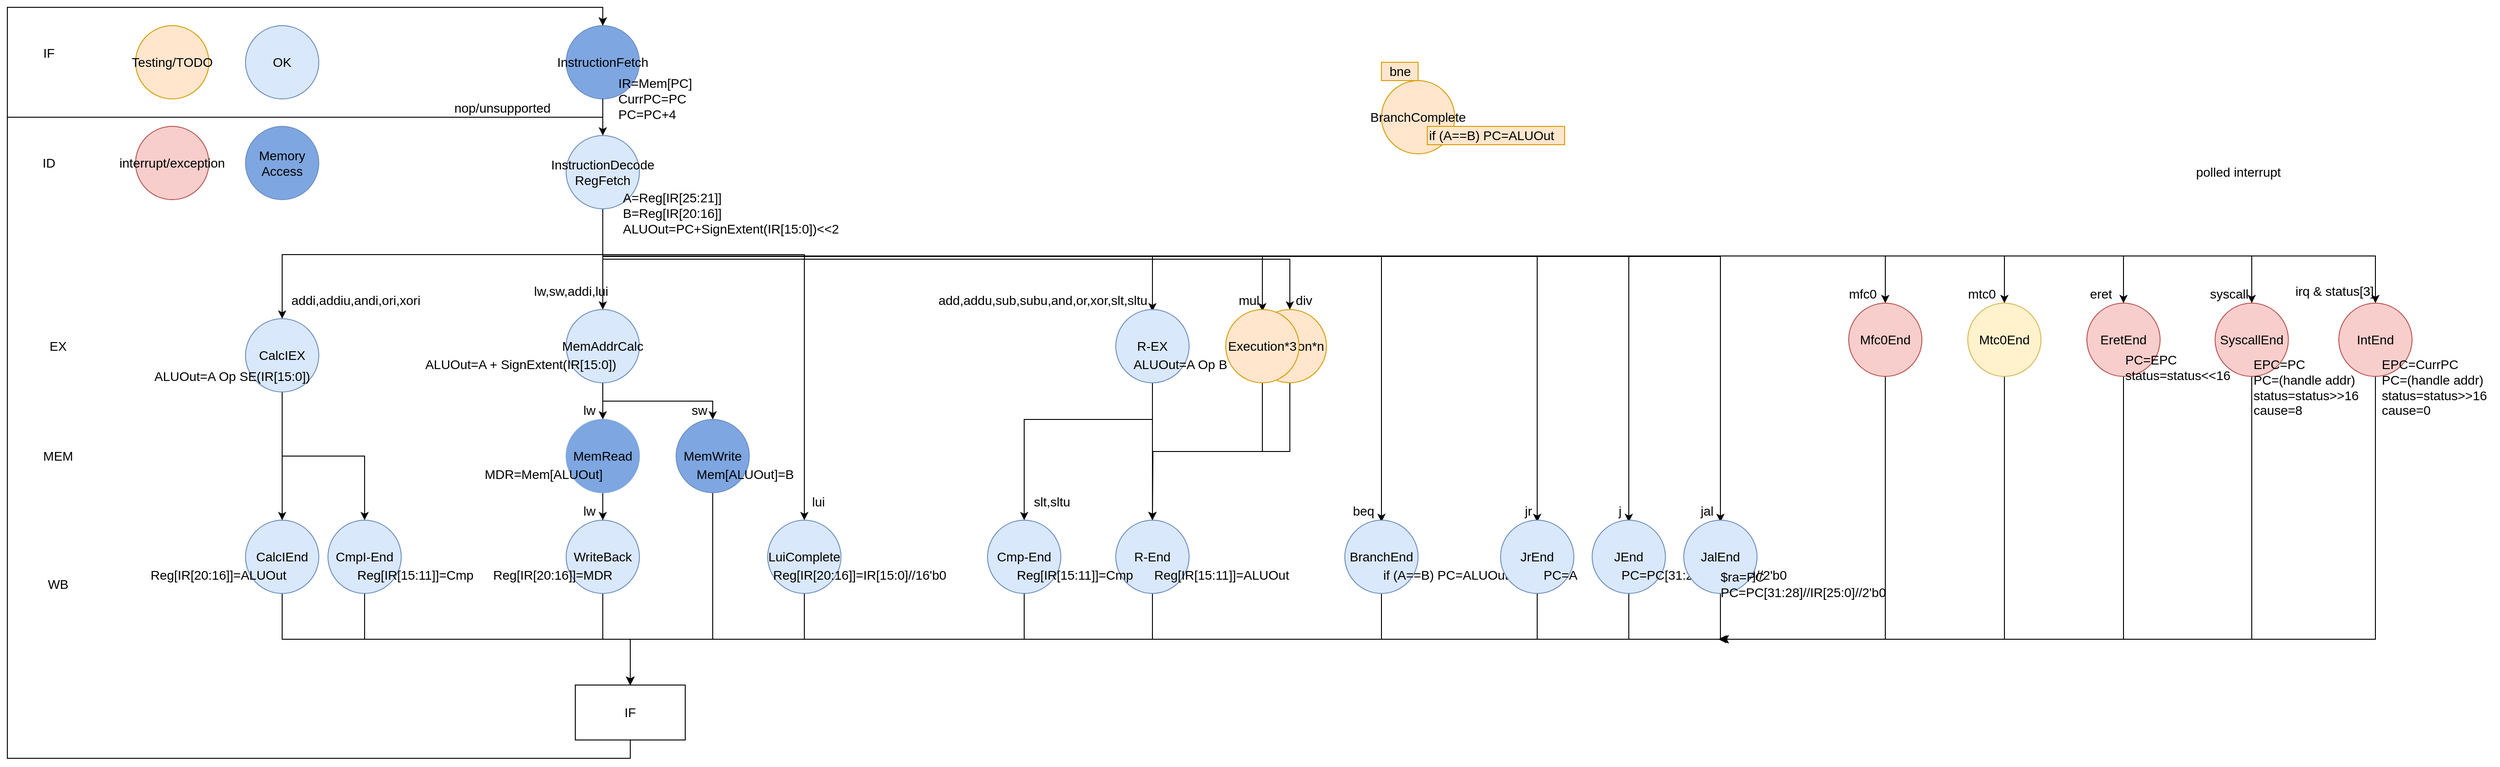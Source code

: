 <mxfile version="13.3.1" type="device"><diagram id="aFzu_sfiIZyxbT7JSSlX" name="Page-1"><mxGraphModel dx="1377" dy="976" grid="1" gridSize="10" guides="1" tooltips="1" connect="1" arrows="1" fold="1" page="0" pageScale="1" pageWidth="827" pageHeight="1169" background="none" math="0" shadow="0"><root><mxCell id="0"/><mxCell id="1" parent="0"/><mxCell id="BDzZMDTsKFEOvkhthc3f-24" style="edgeStyle=orthogonalEdgeStyle;rounded=0;orthogonalLoop=1;jettySize=auto;html=1;exitX=0.5;exitY=1;exitDx=0;exitDy=0;entryX=0.5;entryY=0;entryDx=0;entryDy=0;" edge="1" parent="1" source="BDzZMDTsKFEOvkhthc3f-21" target="G3zOqtBkzeMs7lULHwIA-25"><mxGeometry relative="1" as="geometry"/></mxCell><mxCell id="BDzZMDTsKFEOvkhthc3f-21" value="Execution*n" style="ellipse;whiteSpace=wrap;html=1;aspect=fixed;fillColor=#ffe6cc;strokeColor=#d79b00;fontSize=14;" vertex="1" parent="1"><mxGeometry x="1100" y="130" width="80" height="80" as="geometry"/></mxCell><mxCell id="G3zOqtBkzeMs7lULHwIA-1" style="edgeStyle=orthogonalEdgeStyle;rounded=0;orthogonalLoop=1;jettySize=auto;html=1;exitX=0.5;exitY=1;exitDx=0;exitDy=0;entryX=0.5;entryY=0;entryDx=0;entryDy=0;fontSize=14;" parent="1" source="CoAxFJWbvJNfvFkJ5I62-2" target="CoAxFJWbvJNfvFkJ5I62-3" edge="1"><mxGeometry relative="1" as="geometry"/></mxCell><mxCell id="CoAxFJWbvJNfvFkJ5I62-2" value="InstructionFetch" style="ellipse;whiteSpace=wrap;html=1;aspect=fixed;fillColor=#7EA6E0;strokeColor=#6c8ebf;fontSize=14;gradientColor=none;" parent="1" vertex="1"><mxGeometry x="350" y="-180" width="80" height="80" as="geometry"/></mxCell><mxCell id="G3zOqtBkzeMs7lULHwIA-2" style="edgeStyle=orthogonalEdgeStyle;rounded=0;orthogonalLoop=1;jettySize=auto;html=1;exitX=0.5;exitY=1;exitDx=0;exitDy=0;entryX=0.5;entryY=0;entryDx=0;entryDy=0;fontSize=14;" parent="1" source="CoAxFJWbvJNfvFkJ5I62-3" target="CoAxFJWbvJNfvFkJ5I62-5" edge="1"><mxGeometry relative="1" as="geometry"/></mxCell><mxCell id="G3zOqtBkzeMs7lULHwIA-3" style="edgeStyle=orthogonalEdgeStyle;rounded=0;orthogonalLoop=1;jettySize=auto;html=1;exitX=0.5;exitY=1;exitDx=0;exitDy=0;entryX=0.5;entryY=0;entryDx=0;entryDy=0;fontSize=14;" parent="1" edge="1"><mxGeometry relative="1" as="geometry"><Array as="points"><mxPoint x="390" y="72"/><mxPoint x="990" y="72"/></Array><mxPoint x="390" y="22" as="sourcePoint"/><mxPoint x="990" y="132" as="targetPoint"/></mxGeometry></mxCell><mxCell id="G3zOqtBkzeMs7lULHwIA-5" style="edgeStyle=orthogonalEdgeStyle;rounded=0;orthogonalLoop=1;jettySize=auto;html=1;exitX=0.5;exitY=1;exitDx=0;exitDy=0;fontSize=14;" parent="1" edge="1"><mxGeometry relative="1" as="geometry"><Array as="points"><mxPoint x="390" y="72"/><mxPoint x="1240" y="72"/></Array><mxPoint x="390" y="22" as="sourcePoint"/><mxPoint x="1240" y="362" as="targetPoint"/></mxGeometry></mxCell><mxCell id="G3zOqtBkzeMs7lULHwIA-6" style="edgeStyle=orthogonalEdgeStyle;rounded=0;orthogonalLoop=1;jettySize=auto;html=1;exitX=0.5;exitY=1;exitDx=0;exitDy=0;fontSize=14;" parent="1" edge="1"><mxGeometry relative="1" as="geometry"><Array as="points"><mxPoint x="390" y="72"/><mxPoint x="1510" y="72"/></Array><mxPoint x="390" y="22" as="sourcePoint"/><mxPoint x="1510" y="362" as="targetPoint"/></mxGeometry></mxCell><mxCell id="G3zOqtBkzeMs7lULHwIA-36" style="edgeStyle=orthogonalEdgeStyle;rounded=0;orthogonalLoop=1;jettySize=auto;html=1;exitX=0.5;exitY=1;exitDx=0;exitDy=0;fontSize=14;" parent="1" edge="1"><mxGeometry relative="1" as="geometry"><Array as="points"><mxPoint x="390" y="72"/><mxPoint x="1110" y="72"/></Array><mxPoint x="390" y="22" as="sourcePoint"/><mxPoint x="1110" y="132" as="targetPoint"/></mxGeometry></mxCell><mxCell id="G3zOqtBkzeMs7lULHwIA-66" style="edgeStyle=orthogonalEdgeStyle;rounded=0;orthogonalLoop=1;jettySize=auto;html=1;exitX=0.5;exitY=1;exitDx=0;exitDy=0;entryX=0.5;entryY=0;entryDx=0;entryDy=0;fontSize=14;" parent="1" edge="1"><mxGeometry relative="1" as="geometry"><Array as="points"><mxPoint x="390" y="72"/><mxPoint x="1410" y="72"/></Array><mxPoint x="390" y="22" as="sourcePoint"/><mxPoint x="1410" y="362" as="targetPoint"/></mxGeometry></mxCell><mxCell id="BKSixOL2wt0zz8SnTax--9" style="edgeStyle=orthogonalEdgeStyle;rounded=0;orthogonalLoop=1;jettySize=auto;html=1;exitX=0.5;exitY=1;exitDx=0;exitDy=0;fontSize=14;entryX=0.5;entryY=0;entryDx=0;entryDy=0;" parent="1" edge="1"><mxGeometry relative="1" as="geometry"><mxPoint x="390.0" y="12" as="sourcePoint"/><mxPoint x="1610" y="362" as="targetPoint"/><Array as="points"><mxPoint x="390" y="72"/><mxPoint x="1610" y="72"/></Array></mxGeometry></mxCell><mxCell id="BKSixOL2wt0zz8SnTax--25" style="edgeStyle=orthogonalEdgeStyle;rounded=0;orthogonalLoop=1;jettySize=auto;html=1;exitX=0.5;exitY=1;exitDx=0;exitDy=0;entryX=0.5;entryY=0;entryDx=0;entryDy=0;fontSize=14;" parent="1" source="CoAxFJWbvJNfvFkJ5I62-3" target="BKSixOL2wt0zz8SnTax--13" edge="1"><mxGeometry relative="1" as="geometry"/></mxCell><mxCell id="BKSixOL2wt0zz8SnTax--26" style="edgeStyle=orthogonalEdgeStyle;rounded=0;orthogonalLoop=1;jettySize=auto;html=1;exitX=0.5;exitY=1;exitDx=0;exitDy=0;entryX=0.5;entryY=0;entryDx=0;entryDy=0;fontSize=14;" parent="1" source="CoAxFJWbvJNfvFkJ5I62-3" target="BKSixOL2wt0zz8SnTax--15" edge="1"><mxGeometry relative="1" as="geometry"/></mxCell><mxCell id="BKSixOL2wt0zz8SnTax--27" style="edgeStyle=orthogonalEdgeStyle;rounded=0;orthogonalLoop=1;jettySize=auto;html=1;exitX=0.5;exitY=1;exitDx=0;exitDy=0;fontSize=14;" parent="1" source="CoAxFJWbvJNfvFkJ5I62-3" target="BKSixOL2wt0zz8SnTax--17" edge="1"><mxGeometry relative="1" as="geometry"/></mxCell><mxCell id="BKSixOL2wt0zz8SnTax--28" style="edgeStyle=orthogonalEdgeStyle;rounded=0;orthogonalLoop=1;jettySize=auto;html=1;exitX=0.5;exitY=1;exitDx=0;exitDy=0;entryX=0.5;entryY=0;entryDx=0;entryDy=0;fontSize=14;" parent="1" source="CoAxFJWbvJNfvFkJ5I62-3" target="BKSixOL2wt0zz8SnTax--19" edge="1"><mxGeometry relative="1" as="geometry"/></mxCell><mxCell id="BKSixOL2wt0zz8SnTax--42" style="edgeStyle=orthogonalEdgeStyle;rounded=0;orthogonalLoop=1;jettySize=auto;html=1;exitX=0.5;exitY=1;exitDx=0;exitDy=0;entryX=0.5;entryY=0;entryDx=0;entryDy=0;fontSize=14;" parent="1" source="CoAxFJWbvJNfvFkJ5I62-3" target="BKSixOL2wt0zz8SnTax--37" edge="1"><mxGeometry relative="1" as="geometry"/></mxCell><mxCell id="BDzZMDTsKFEOvkhthc3f-2" style="edgeStyle=orthogonalEdgeStyle;rounded=0;orthogonalLoop=1;jettySize=auto;html=1;exitX=0.5;exitY=1;exitDx=0;exitDy=0;" edge="1" parent="1" source="CoAxFJWbvJNfvFkJ5I62-3" target="BDzZMDTsKFEOvkhthc3f-1"><mxGeometry relative="1" as="geometry"><Array as="points"><mxPoint x="390" y="70"/><mxPoint x="40" y="70"/></Array></mxGeometry></mxCell><mxCell id="BDzZMDTsKFEOvkhthc3f-7" style="edgeStyle=orthogonalEdgeStyle;rounded=0;orthogonalLoop=1;jettySize=auto;html=1;exitX=0.5;exitY=1;exitDx=0;exitDy=0;entryX=0.5;entryY=0;entryDx=0;entryDy=0;" edge="1" parent="1" source="CoAxFJWbvJNfvFkJ5I62-3" target="G3zOqtBkzeMs7lULHwIA-56"><mxGeometry relative="1" as="geometry"><Array as="points"><mxPoint x="390" y="70"/><mxPoint x="610" y="70"/></Array></mxGeometry></mxCell><mxCell id="BDzZMDTsKFEOvkhthc3f-22" style="edgeStyle=orthogonalEdgeStyle;rounded=0;orthogonalLoop=1;jettySize=auto;html=1;exitX=0.5;exitY=1;exitDx=0;exitDy=0;entryX=0.5;entryY=0;entryDx=0;entryDy=0;" edge="1" parent="1" source="CoAxFJWbvJNfvFkJ5I62-3" target="BDzZMDTsKFEOvkhthc3f-21"><mxGeometry relative="1" as="geometry"/></mxCell><mxCell id="CoAxFJWbvJNfvFkJ5I62-3" value="InstructionDecode&lt;br style=&quot;font-size: 14px;&quot;&gt;RegFetch" style="ellipse;whiteSpace=wrap;html=1;aspect=fixed;fillColor=#dae8fc;strokeColor=#6c8ebf;fontSize=14;" parent="1" vertex="1"><mxGeometry x="350" y="-60" width="80" height="80" as="geometry"/></mxCell><mxCell id="G3zOqtBkzeMs7lULHwIA-26" style="edgeStyle=orthogonalEdgeStyle;rounded=0;orthogonalLoop=1;jettySize=auto;html=1;exitX=0.5;exitY=1;exitDx=0;exitDy=0;entryX=0.5;entryY=0;entryDx=0;entryDy=0;fontSize=14;" parent="1" source="CoAxFJWbvJNfvFkJ5I62-4" target="G3zOqtBkzeMs7lULHwIA-25" edge="1"><mxGeometry relative="1" as="geometry"/></mxCell><mxCell id="BDzZMDTsKFEOvkhthc3f-18" style="edgeStyle=orthogonalEdgeStyle;rounded=0;orthogonalLoop=1;jettySize=auto;html=1;exitX=0.5;exitY=1;exitDx=0;exitDy=0;entryX=0.5;entryY=0;entryDx=0;entryDy=0;" edge="1" parent="1" source="CoAxFJWbvJNfvFkJ5I62-4" target="BDzZMDTsKFEOvkhthc3f-10"><mxGeometry relative="1" as="geometry"><Array as="points"><mxPoint x="990" y="250"/><mxPoint x="850" y="250"/></Array></mxGeometry></mxCell><mxCell id="CoAxFJWbvJNfvFkJ5I62-4" value="R-EX" style="ellipse;whiteSpace=wrap;html=1;aspect=fixed;fillColor=#dae8fc;strokeColor=#6c8ebf;fontSize=14;" parent="1" vertex="1"><mxGeometry x="950" y="130" width="80" height="80" as="geometry"/></mxCell><mxCell id="G3zOqtBkzeMs7lULHwIA-14" style="edgeStyle=orthogonalEdgeStyle;rounded=0;orthogonalLoop=1;jettySize=auto;html=1;exitX=0.5;exitY=1;exitDx=0;exitDy=0;entryX=0.5;entryY=0;entryDx=0;entryDy=0;fontSize=14;" parent="1" source="CoAxFJWbvJNfvFkJ5I62-5" target="G3zOqtBkzeMs7lULHwIA-12" edge="1"><mxGeometry relative="1" as="geometry"/></mxCell><mxCell id="G3zOqtBkzeMs7lULHwIA-15" style="edgeStyle=orthogonalEdgeStyle;rounded=0;orthogonalLoop=1;jettySize=auto;html=1;exitX=0.5;exitY=1;exitDx=0;exitDy=0;entryX=0.5;entryY=0;entryDx=0;entryDy=0;fontSize=14;" parent="1" source="CoAxFJWbvJNfvFkJ5I62-5" target="G3zOqtBkzeMs7lULHwIA-13" edge="1"><mxGeometry relative="1" as="geometry"/></mxCell><mxCell id="CoAxFJWbvJNfvFkJ5I62-5" value="MemAddrCalc" style="ellipse;whiteSpace=wrap;html=1;aspect=fixed;fillColor=#dae8fc;strokeColor=#6c8ebf;fontSize=14;" parent="1" vertex="1"><mxGeometry x="350" y="130" width="80" height="80" as="geometry"/></mxCell><mxCell id="G3zOqtBkzeMs7lULHwIA-33" style="edgeStyle=orthogonalEdgeStyle;rounded=0;orthogonalLoop=1;jettySize=auto;html=1;exitX=0.5;exitY=1;exitDx=0;exitDy=0;entryX=0.5;entryY=0;entryDx=0;entryDy=0;fontSize=14;" parent="1" source="CoAxFJWbvJNfvFkJ5I62-6" target="G3zOqtBkzeMs7lULHwIA-27" edge="1"><mxGeometry relative="1" as="geometry"><Array as="points"><mxPoint x="1240" y="490"/><mxPoint x="420" y="490"/></Array></mxGeometry></mxCell><mxCell id="CoAxFJWbvJNfvFkJ5I62-6" value="BranchEnd" style="ellipse;whiteSpace=wrap;html=1;aspect=fixed;fillColor=#dae8fc;strokeColor=#6c8ebf;fontSize=14;" parent="1" vertex="1"><mxGeometry x="1200" y="360" width="80" height="80" as="geometry"/></mxCell><mxCell id="G3zOqtBkzeMs7lULHwIA-34" style="edgeStyle=orthogonalEdgeStyle;rounded=0;orthogonalLoop=1;jettySize=auto;html=1;exitX=0.5;exitY=1;exitDx=0;exitDy=0;fontSize=14;" parent="1" source="G3zOqtBkzeMs7lULHwIA-4" target="G3zOqtBkzeMs7lULHwIA-27" edge="1"><mxGeometry relative="1" as="geometry"><Array as="points"><mxPoint x="1510" y="490"/><mxPoint x="420" y="490"/></Array></mxGeometry></mxCell><mxCell id="G3zOqtBkzeMs7lULHwIA-4" value="JEnd" style="ellipse;whiteSpace=wrap;html=1;aspect=fixed;fillColor=#dae8fc;strokeColor=#6c8ebf;fontSize=14;" parent="1" vertex="1"><mxGeometry x="1470" y="360" width="80" height="80" as="geometry"/></mxCell><mxCell id="G3zOqtBkzeMs7lULHwIA-7" value="lw,sw,addi,lui" style="text;html=1;align=center;verticalAlign=middle;resizable=0;points=[];autosize=1;fontSize=14;" parent="1" vertex="1"><mxGeometry x="305" y="100" width="100" height="20" as="geometry"/></mxCell><mxCell id="G3zOqtBkzeMs7lULHwIA-8" value="add,addu,sub,subu,and,or,xor,slt,sltu" style="text;html=1;align=center;verticalAlign=middle;resizable=0;points=[];autosize=1;fontSize=14;" parent="1" vertex="1"><mxGeometry x="750" y="110" width="240" height="20" as="geometry"/></mxCell><mxCell id="G3zOqtBkzeMs7lULHwIA-9" value="beq" style="text;html=1;align=center;verticalAlign=middle;resizable=0;points=[];autosize=1;fontSize=14;" parent="1" vertex="1"><mxGeometry x="1200" y="340" width="40" height="20" as="geometry"/></mxCell><mxCell id="G3zOqtBkzeMs7lULHwIA-10" value="j" style="text;html=1;align=center;verticalAlign=middle;resizable=0;points=[];autosize=1;fontSize=14;" parent="1" vertex="1"><mxGeometry x="1490" y="340" width="20" height="20" as="geometry"/></mxCell><mxCell id="G3zOqtBkzeMs7lULHwIA-21" style="edgeStyle=orthogonalEdgeStyle;rounded=0;orthogonalLoop=1;jettySize=auto;html=1;exitX=0.5;exitY=1;exitDx=0;exitDy=0;entryX=0.5;entryY=0;entryDx=0;entryDy=0;fontSize=14;" parent="1" source="G3zOqtBkzeMs7lULHwIA-12" target="G3zOqtBkzeMs7lULHwIA-20" edge="1"><mxGeometry relative="1" as="geometry"/></mxCell><mxCell id="G3zOqtBkzeMs7lULHwIA-12" value="MemRead" style="ellipse;whiteSpace=wrap;html=1;aspect=fixed;fillColor=#7EA6E0;strokeColor=#7EA6E0;fontSize=14;gradientColor=none;" parent="1" vertex="1"><mxGeometry x="350" y="250" width="80" height="80" as="geometry"/></mxCell><mxCell id="G3zOqtBkzeMs7lULHwIA-29" style="edgeStyle=orthogonalEdgeStyle;rounded=0;orthogonalLoop=1;jettySize=auto;html=1;exitX=0.5;exitY=1;exitDx=0;exitDy=0;fontSize=14;" parent="1" source="G3zOqtBkzeMs7lULHwIA-13" edge="1"><mxGeometry relative="1" as="geometry"><mxPoint x="420" y="540" as="targetPoint"/><Array as="points"><mxPoint x="510" y="490"/><mxPoint x="420" y="490"/></Array></mxGeometry></mxCell><mxCell id="G3zOqtBkzeMs7lULHwIA-13" value="MemWrite" style="ellipse;whiteSpace=wrap;html=1;aspect=fixed;fillColor=#7EA6E0;strokeColor=#6c8ebf;fontSize=14;gradientColor=none;" parent="1" vertex="1"><mxGeometry x="470" y="250" width="80" height="80" as="geometry"/></mxCell><mxCell id="G3zOqtBkzeMs7lULHwIA-16" value="lw" style="text;html=1;align=center;verticalAlign=middle;resizable=0;points=[];autosize=1;fontSize=14;" parent="1" vertex="1"><mxGeometry x="360" y="230" width="30" height="20" as="geometry"/></mxCell><mxCell id="G3zOqtBkzeMs7lULHwIA-17" value="sw" style="text;html=1;align=center;verticalAlign=middle;resizable=0;points=[];autosize=1;fontSize=14;" parent="1" vertex="1"><mxGeometry x="480" y="230" width="30" height="20" as="geometry"/></mxCell><mxCell id="G3zOqtBkzeMs7lULHwIA-30" style="edgeStyle=orthogonalEdgeStyle;rounded=0;orthogonalLoop=1;jettySize=auto;html=1;exitX=0.5;exitY=1;exitDx=0;exitDy=0;entryX=0.5;entryY=0;entryDx=0;entryDy=0;fontSize=14;" parent="1" source="G3zOqtBkzeMs7lULHwIA-18" target="G3zOqtBkzeMs7lULHwIA-27" edge="1"><mxGeometry relative="1" as="geometry"><Array as="points"><mxPoint x="40" y="490"/><mxPoint x="420" y="490"/></Array></mxGeometry></mxCell><mxCell id="G3zOqtBkzeMs7lULHwIA-18" value="CalcIEnd" style="ellipse;whiteSpace=wrap;html=1;aspect=fixed;fillColor=#dae8fc;strokeColor=#6c8ebf;fontSize=14;" parent="1" vertex="1"><mxGeometry y="360" width="80" height="80" as="geometry"/></mxCell><mxCell id="G3zOqtBkzeMs7lULHwIA-28" style="edgeStyle=orthogonalEdgeStyle;rounded=0;orthogonalLoop=1;jettySize=auto;html=1;exitX=0.5;exitY=1;exitDx=0;exitDy=0;entryX=0.5;entryY=0;entryDx=0;entryDy=0;fontSize=14;" parent="1" source="G3zOqtBkzeMs7lULHwIA-20" target="G3zOqtBkzeMs7lULHwIA-27" edge="1"><mxGeometry relative="1" as="geometry"/></mxCell><mxCell id="G3zOqtBkzeMs7lULHwIA-20" value="WriteBack" style="ellipse;whiteSpace=wrap;html=1;aspect=fixed;fillColor=#dae8fc;strokeColor=#6c8ebf;fontSize=14;" parent="1" vertex="1"><mxGeometry x="350" y="360" width="80" height="80" as="geometry"/></mxCell><mxCell id="G3zOqtBkzeMs7lULHwIA-22" value="lw" style="text;html=1;align=center;verticalAlign=middle;resizable=0;points=[];autosize=1;fontSize=14;" parent="1" vertex="1"><mxGeometry x="360" y="340" width="30" height="20" as="geometry"/></mxCell><mxCell id="G3zOqtBkzeMs7lULHwIA-31" style="edgeStyle=orthogonalEdgeStyle;rounded=0;orthogonalLoop=1;jettySize=auto;html=1;exitX=0.5;exitY=1;exitDx=0;exitDy=0;fontSize=14;" parent="1" source="G3zOqtBkzeMs7lULHwIA-25" edge="1"><mxGeometry relative="1" as="geometry"><mxPoint x="420" y="540" as="targetPoint"/><Array as="points"><mxPoint x="990" y="490"/><mxPoint x="420" y="490"/></Array></mxGeometry></mxCell><mxCell id="G3zOqtBkzeMs7lULHwIA-25" value="R-End" style="ellipse;whiteSpace=wrap;html=1;aspect=fixed;fillColor=#dae8fc;strokeColor=#6c8ebf;fontSize=14;" parent="1" vertex="1"><mxGeometry x="950" y="360" width="80" height="80" as="geometry"/></mxCell><mxCell id="G3zOqtBkzeMs7lULHwIA-39" style="edgeStyle=orthogonalEdgeStyle;rounded=0;orthogonalLoop=1;jettySize=auto;html=1;exitX=0.5;exitY=1;exitDx=0;exitDy=0;entryX=0.5;entryY=0;entryDx=0;entryDy=0;fontSize=14;" parent="1" source="G3zOqtBkzeMs7lULHwIA-27" target="CoAxFJWbvJNfvFkJ5I62-2" edge="1"><mxGeometry relative="1" as="geometry"><Array as="points"><mxPoint x="420" y="620"/><mxPoint x="-260" y="620"/><mxPoint x="-260" y="-200"/><mxPoint x="390" y="-200"/></Array></mxGeometry></mxCell><mxCell id="G3zOqtBkzeMs7lULHwIA-27" value="IF" style="rounded=0;whiteSpace=wrap;html=1;fontSize=14;" parent="1" vertex="1"><mxGeometry x="360" y="540" width="120" height="60" as="geometry"/></mxCell><mxCell id="BDzZMDTsKFEOvkhthc3f-20" style="edgeStyle=orthogonalEdgeStyle;rounded=0;orthogonalLoop=1;jettySize=auto;html=1;exitX=0.5;exitY=1;exitDx=0;exitDy=0;" edge="1" parent="1" source="G3zOqtBkzeMs7lULHwIA-35"><mxGeometry relative="1" as="geometry"><mxPoint x="990" y="360" as="targetPoint"/></mxGeometry></mxCell><mxCell id="G3zOqtBkzeMs7lULHwIA-35" value="Execution*3" style="ellipse;whiteSpace=wrap;html=1;aspect=fixed;fillColor=#ffe6cc;strokeColor=#d79b00;fontSize=14;" parent="1" vertex="1"><mxGeometry x="1070" y="130" width="80" height="80" as="geometry"/></mxCell><mxCell id="G3zOqtBkzeMs7lULHwIA-37" value="mul" style="text;html=1;align=center;verticalAlign=middle;resizable=0;points=[];autosize=1;fontSize=14;" parent="1" vertex="1"><mxGeometry x="1075" y="110" width="40" height="20" as="geometry"/></mxCell><mxCell id="G3zOqtBkzeMs7lULHwIA-42" value="IR=Mem[PC]&lt;br&gt;CurrPC=PC&lt;br style=&quot;font-size: 14px&quot;&gt;PC=PC+4" style="text;html=1;align=left;verticalAlign=middle;resizable=0;points=[];autosize=1;fontSize=14;" parent="1" vertex="1"><mxGeometry x="405" y="-130" width="100" height="60" as="geometry"/></mxCell><mxCell id="G3zOqtBkzeMs7lULHwIA-43" value="A=Reg[IR[25:21]]&lt;br style=&quot;font-size: 14px;&quot;&gt;B=Reg[IR[20:16]]&lt;br style=&quot;font-size: 14px;&quot;&gt;ALUOut=PC+SignExtent(IR[15:0])&amp;lt;&amp;lt;2" style="text;html=1;align=left;verticalAlign=middle;resizable=0;points=[];autosize=1;fontSize=14;" parent="1" vertex="1"><mxGeometry x="410" y="-5" width="250" height="60" as="geometry"/></mxCell><mxCell id="G3zOqtBkzeMs7lULHwIA-44" value="ALUOut=A + SignExtent(IR[15:0])" style="text;html=1;align=center;verticalAlign=middle;resizable=0;points=[];autosize=1;fontSize=14;" parent="1" vertex="1"><mxGeometry x="190" y="180" width="220" height="20" as="geometry"/></mxCell><mxCell id="G3zOqtBkzeMs7lULHwIA-45" value="PC=PC[31:28]//IR[25:0]//2'b0" style="text;html=1;align=left;verticalAlign=middle;resizable=0;points=[];autosize=1;fontSize=14;" parent="1" vertex="1"><mxGeometry x="1500" y="410" width="200" height="20" as="geometry"/></mxCell><mxCell id="G3zOqtBkzeMs7lULHwIA-46" value="if (A==B) PC=ALUOut" style="text;html=1;align=left;verticalAlign=middle;resizable=0;points=[];autosize=1;fontSize=14;" parent="1" vertex="1"><mxGeometry x="1240" y="410" width="150" height="20" as="geometry"/></mxCell><mxCell id="G3zOqtBkzeMs7lULHwIA-48" value="Reg[IR[15:11]]=ALUOut" style="text;html=1;align=left;verticalAlign=middle;resizable=0;points=[];autosize=1;fontSize=14;" parent="1" vertex="1"><mxGeometry x="990" y="410" width="160" height="20" as="geometry"/></mxCell><mxCell id="G3zOqtBkzeMs7lULHwIA-49" value="Reg[IR[20:16]]=MDR" style="text;html=1;align=center;verticalAlign=middle;resizable=0;points=[];autosize=1;fontSize=14;" parent="1" vertex="1"><mxGeometry x="260" y="410" width="150" height="20" as="geometry"/></mxCell><mxCell id="G3zOqtBkzeMs7lULHwIA-50" value="MDR=Mem[ALUOut]" style="text;html=1;align=center;verticalAlign=middle;resizable=0;points=[];autosize=1;fontSize=14;" parent="1" vertex="1"><mxGeometry x="255" y="300" width="140" height="20" as="geometry"/></mxCell><mxCell id="G3zOqtBkzeMs7lULHwIA-51" value="Mem[ALUOut]=B" style="text;html=1;align=center;verticalAlign=middle;resizable=0;points=[];autosize=1;fontSize=14;" parent="1" vertex="1"><mxGeometry x="485" y="300" width="120" height="20" as="geometry"/></mxCell><mxCell id="G3zOqtBkzeMs7lULHwIA-52" value="BranchComplete" style="ellipse;whiteSpace=wrap;html=1;aspect=fixed;fillColor=#ffe6cc;strokeColor=#d79b00;fontSize=14;" parent="1" vertex="1"><mxGeometry x="1240" y="-120" width="80" height="80" as="geometry"/></mxCell><mxCell id="G3zOqtBkzeMs7lULHwIA-53" value="bne" style="text;html=1;align=center;verticalAlign=middle;resizable=0;points=[];autosize=1;fillColor=#ffe6cc;strokeColor=#d79b00;fontSize=14;" parent="1" vertex="1"><mxGeometry x="1240" y="-140" width="40" height="20" as="geometry"/></mxCell><mxCell id="G3zOqtBkzeMs7lULHwIA-54" value="if (A==B) PC=ALUOut" style="text;html=1;align=left;verticalAlign=middle;resizable=0;points=[];autosize=1;fillColor=#ffe6cc;strokeColor=#d79b00;fontSize=14;" parent="1" vertex="1"><mxGeometry x="1290" y="-70" width="150" height="20" as="geometry"/></mxCell><mxCell id="G3zOqtBkzeMs7lULHwIA-55" value="Reg[IR[20:16]]=ALUOut" style="text;html=1;align=center;verticalAlign=middle;resizable=0;points=[];autosize=1;fontSize=14;" parent="1" vertex="1"><mxGeometry x="-110" y="410" width="160" height="20" as="geometry"/></mxCell><mxCell id="G3zOqtBkzeMs7lULHwIA-59" style="edgeStyle=orthogonalEdgeStyle;rounded=0;orthogonalLoop=1;jettySize=auto;html=1;entryX=0.5;entryY=0;entryDx=0;entryDy=0;fontSize=14;" parent="1" source="G3zOqtBkzeMs7lULHwIA-56" target="G3zOqtBkzeMs7lULHwIA-27" edge="1"><mxGeometry relative="1" as="geometry"><Array as="points"><mxPoint x="610" y="490"/><mxPoint x="420" y="490"/></Array></mxGeometry></mxCell><mxCell id="G3zOqtBkzeMs7lULHwIA-56" value="LuiComplete" style="ellipse;whiteSpace=wrap;html=1;aspect=fixed;fillColor=#dae8fc;strokeColor=#6c8ebf;fontSize=14;" parent="1" vertex="1"><mxGeometry x="570" y="360" width="80" height="80" as="geometry"/></mxCell><mxCell id="G3zOqtBkzeMs7lULHwIA-58" value="lui" style="text;html=1;align=center;verticalAlign=middle;resizable=0;points=[];autosize=1;fontSize=14;" parent="1" vertex="1"><mxGeometry x="610" y="330" width="30" height="20" as="geometry"/></mxCell><mxCell id="G3zOqtBkzeMs7lULHwIA-60" value="Reg[IR[20:16]]=IR[15:0]//16'b0" style="text;html=1;align=center;verticalAlign=middle;resizable=0;points=[];autosize=1;fontSize=14;" parent="1" vertex="1"><mxGeometry x="570" y="410" width="200" height="20" as="geometry"/></mxCell><mxCell id="G3zOqtBkzeMs7lULHwIA-70" style="edgeStyle=orthogonalEdgeStyle;rounded=0;orthogonalLoop=1;jettySize=auto;html=1;exitX=0.5;exitY=1;exitDx=0;exitDy=0;entryX=0.5;entryY=0;entryDx=0;entryDy=0;fontSize=14;" parent="1" source="G3zOqtBkzeMs7lULHwIA-65" target="G3zOqtBkzeMs7lULHwIA-27" edge="1"><mxGeometry relative="1" as="geometry"><mxPoint x="417.44" y="540" as="targetPoint"/><Array as="points"><mxPoint x="1410" y="490"/><mxPoint x="420" y="490"/></Array></mxGeometry></mxCell><mxCell id="G3zOqtBkzeMs7lULHwIA-65" value="JrEnd" style="ellipse;whiteSpace=wrap;html=1;aspect=fixed;fillColor=#dae8fc;strokeColor=#6c8ebf;fontSize=14;" parent="1" vertex="1"><mxGeometry x="1370" y="360" width="80" height="80" as="geometry"/></mxCell><mxCell id="G3zOqtBkzeMs7lULHwIA-67" value="jr" style="text;html=1;align=center;verticalAlign=middle;resizable=0;points=[];autosize=1;fontSize=14;" parent="1" vertex="1"><mxGeometry x="1390" y="340" width="20" height="20" as="geometry"/></mxCell><mxCell id="G3zOqtBkzeMs7lULHwIA-68" value="PC=A" style="text;html=1;align=center;verticalAlign=middle;resizable=0;points=[];autosize=1;fontSize=14;" parent="1" vertex="1"><mxGeometry x="1410" y="410" width="50" height="20" as="geometry"/></mxCell><mxCell id="G3zOqtBkzeMs7lULHwIA-69" value="ALUOut=A Op B" style="text;html=1;align=center;verticalAlign=middle;resizable=0;points=[];autosize=1;fontSize=14;" parent="1" vertex="1"><mxGeometry x="960" y="180" width="120" height="20" as="geometry"/></mxCell><mxCell id="G3zOqtBkzeMs7lULHwIA-71" style="edgeStyle=orthogonalEdgeStyle;rounded=0;orthogonalLoop=1;jettySize=auto;html=1;exitX=0.5;exitY=1;exitDx=0;exitDy=0;entryX=0.5;entryY=0;entryDx=0;entryDy=0;fontSize=14;" parent="1" source="CoAxFJWbvJNfvFkJ5I62-2" target="CoAxFJWbvJNfvFkJ5I62-2" edge="1"><mxGeometry relative="1" as="geometry"><Array as="points"><mxPoint x="390" y="-80"/><mxPoint x="-260" y="-80"/><mxPoint x="-260" y="-200"/><mxPoint x="390" y="-200"/></Array></mxGeometry></mxCell><mxCell id="G3zOqtBkzeMs7lULHwIA-72" value="nop/unsupported" style="text;html=1;align=center;verticalAlign=middle;resizable=0;points=[];autosize=1;fontSize=14;" parent="1" vertex="1"><mxGeometry x="220" y="-100" width="120" height="20" as="geometry"/></mxCell><mxCell id="mveK6zVBRocclIrEaDBg-7" style="edgeStyle=orthogonalEdgeStyle;rounded=0;orthogonalLoop=1;jettySize=auto;html=1;exitX=0.5;exitY=1;exitDx=0;exitDy=0;fontSize=14;" parent="1" source="mveK6zVBRocclIrEaDBg-1" target="G3zOqtBkzeMs7lULHwIA-27" edge="1"><mxGeometry relative="1" as="geometry"><Array as="points"><mxPoint x="1610" y="490"/><mxPoint x="420" y="490"/></Array></mxGeometry></mxCell><mxCell id="mveK6zVBRocclIrEaDBg-1" value="JalEnd" style="ellipse;whiteSpace=wrap;html=1;aspect=fixed;fillColor=#dae8fc;strokeColor=#6c8ebf;fontSize=14;" parent="1" vertex="1"><mxGeometry x="1570" y="360" width="80" height="80" as="geometry"/></mxCell><mxCell id="mveK6zVBRocclIrEaDBg-2" value="jal" style="text;html=1;align=center;verticalAlign=middle;resizable=0;points=[];autosize=1;fontSize=14;" parent="1" vertex="1"><mxGeometry x="1580" y="340" width="30" height="20" as="geometry"/></mxCell><mxCell id="mveK6zVBRocclIrEaDBg-3" value="&lt;div style=&quot;text-align: left; font-size: 14px;&quot;&gt;&lt;span style=&quot;font-size: 14px;&quot;&gt;$ra=PC&lt;/span&gt;&lt;/div&gt;&lt;span style=&quot;font-size: 14px;&quot;&gt;&lt;div style=&quot;text-align: left; font-size: 14px;&quot;&gt;&lt;span style=&quot;font-size: 14px;&quot;&gt;PC=PC[31:28]//IR[25:0]//2'b0&lt;/span&gt;&lt;/div&gt;&lt;/span&gt;" style="text;html=1;align=center;verticalAlign=middle;resizable=0;points=[];autosize=1;fontSize=14;" parent="1" vertex="1"><mxGeometry x="1600" y="410" width="200" height="40" as="geometry"/></mxCell><mxCell id="BKSixOL2wt0zz8SnTax--2" value="IF" style="text;html=1;align=center;verticalAlign=middle;resizable=0;points=[];autosize=1;fontSize=14;" parent="1" vertex="1"><mxGeometry x="-230" y="-160" width="30" height="20" as="geometry"/></mxCell><mxCell id="BKSixOL2wt0zz8SnTax--3" value="ID" style="text;html=1;align=center;verticalAlign=middle;resizable=0;points=[];autosize=1;fontSize=14;" parent="1" vertex="1"><mxGeometry x="-230" y="-40" width="30" height="20" as="geometry"/></mxCell><mxCell id="BKSixOL2wt0zz8SnTax--4" value="EX" style="text;html=1;align=center;verticalAlign=middle;resizable=0;points=[];autosize=1;fontSize=14;" parent="1" vertex="1"><mxGeometry x="-220" y="160" width="30" height="20" as="geometry"/></mxCell><mxCell id="BKSixOL2wt0zz8SnTax--5" value="MEM" style="text;html=1;align=center;verticalAlign=middle;resizable=0;points=[];autosize=1;fontSize=14;" parent="1" vertex="1"><mxGeometry x="-230" y="280" width="50" height="20" as="geometry"/></mxCell><mxCell id="BKSixOL2wt0zz8SnTax--6" value="WB" style="text;html=1;align=center;verticalAlign=middle;resizable=0;points=[];autosize=1;fontSize=14;" parent="1" vertex="1"><mxGeometry x="-225" y="420" width="40" height="20" as="geometry"/></mxCell><mxCell id="BKSixOL2wt0zz8SnTax--10" value="Testing/TODO" style="ellipse;whiteSpace=wrap;html=1;aspect=fixed;fontSize=14;fillColor=#ffe6cc;strokeColor=#d79b00;" parent="1" vertex="1"><mxGeometry x="-120" y="-180" width="80" height="80" as="geometry"/></mxCell><mxCell id="BKSixOL2wt0zz8SnTax--11" value="OK" style="ellipse;whiteSpace=wrap;html=1;aspect=fixed;fontSize=14;fillColor=#dae8fc;strokeColor=#6c8ebf;" parent="1" vertex="1"><mxGeometry y="-180" width="80" height="80" as="geometry"/></mxCell><mxCell id="BKSixOL2wt0zz8SnTax--34" style="edgeStyle=orthogonalEdgeStyle;rounded=0;orthogonalLoop=1;jettySize=auto;html=1;exitX=0.5;exitY=1;exitDx=0;exitDy=0;fontSize=14;" parent="1" source="BKSixOL2wt0zz8SnTax--13" edge="1"><mxGeometry relative="1" as="geometry"><mxPoint x="1610" y="490" as="targetPoint"/><Array as="points"><mxPoint x="1790" y="490"/></Array></mxGeometry></mxCell><mxCell id="BKSixOL2wt0zz8SnTax--13" value="Mfc0End" style="ellipse;whiteSpace=wrap;html=1;aspect=fixed;fontSize=14;fillColor=#f8cecc;strokeColor=#b85450;" parent="1" vertex="1"><mxGeometry x="1750" y="123" width="80" height="80" as="geometry"/></mxCell><mxCell id="BKSixOL2wt0zz8SnTax--14" value="mfc0" style="text;html=1;align=center;verticalAlign=middle;resizable=0;points=[];autosize=1;fontSize=14;" parent="1" vertex="1"><mxGeometry x="1740" y="103" width="50" height="20" as="geometry"/></mxCell><mxCell id="BKSixOL2wt0zz8SnTax--33" style="edgeStyle=orthogonalEdgeStyle;rounded=0;orthogonalLoop=1;jettySize=auto;html=1;exitX=0.5;exitY=1;exitDx=0;exitDy=0;fontSize=14;" parent="1" source="BKSixOL2wt0zz8SnTax--15" edge="1"><mxGeometry relative="1" as="geometry"><mxPoint x="1610" y="490" as="targetPoint"/><Array as="points"><mxPoint x="1920" y="490"/></Array></mxGeometry></mxCell><mxCell id="BKSixOL2wt0zz8SnTax--15" value="Mtc0End" style="ellipse;whiteSpace=wrap;html=1;aspect=fixed;fontSize=14;fillColor=#fff2cc;strokeColor=#d6b656;" parent="1" vertex="1"><mxGeometry x="1880" y="123" width="80" height="80" as="geometry"/></mxCell><mxCell id="BKSixOL2wt0zz8SnTax--16" value="mtc0" style="text;html=1;align=center;verticalAlign=middle;resizable=0;points=[];autosize=1;fontSize=14;" parent="1" vertex="1"><mxGeometry x="1870" y="103" width="50" height="20" as="geometry"/></mxCell><mxCell id="BKSixOL2wt0zz8SnTax--31" style="edgeStyle=orthogonalEdgeStyle;rounded=0;orthogonalLoop=1;jettySize=auto;html=1;fontSize=14;" parent="1" source="BKSixOL2wt0zz8SnTax--17" edge="1"><mxGeometry relative="1" as="geometry"><mxPoint x="1610" y="490" as="targetPoint"/><Array as="points"><mxPoint x="2050" y="490"/></Array></mxGeometry></mxCell><mxCell id="BKSixOL2wt0zz8SnTax--17" value="EretEnd" style="ellipse;whiteSpace=wrap;html=1;aspect=fixed;fontSize=14;fillColor=#f8cecc;strokeColor=#b85450;" parent="1" vertex="1"><mxGeometry x="2010" y="123" width="80" height="80" as="geometry"/></mxCell><mxCell id="BKSixOL2wt0zz8SnTax--18" value="eret" style="text;html=1;align=center;verticalAlign=middle;resizable=0;points=[];autosize=1;fontSize=14;" parent="1" vertex="1"><mxGeometry x="2005" y="103" width="40" height="20" as="geometry"/></mxCell><mxCell id="BKSixOL2wt0zz8SnTax--35" style="edgeStyle=orthogonalEdgeStyle;rounded=0;orthogonalLoop=1;jettySize=auto;html=1;exitX=0.5;exitY=1;exitDx=0;exitDy=0;fontSize=14;" parent="1" source="BKSixOL2wt0zz8SnTax--19" edge="1"><mxGeometry relative="1" as="geometry"><mxPoint x="1610" y="490" as="targetPoint"/><Array as="points"><mxPoint x="2190" y="490"/></Array></mxGeometry></mxCell><mxCell id="BKSixOL2wt0zz8SnTax--19" value="SyscallEnd" style="ellipse;whiteSpace=wrap;html=1;aspect=fixed;fontSize=14;fillColor=#f8cecc;strokeColor=#b85450;" parent="1" vertex="1"><mxGeometry x="2150" y="123" width="80" height="80" as="geometry"/></mxCell><mxCell id="BKSixOL2wt0zz8SnTax--20" value="syscall" style="text;html=1;align=center;verticalAlign=middle;resizable=0;points=[];autosize=1;fontSize=14;" parent="1" vertex="1"><mxGeometry x="2135" y="103" width="60" height="20" as="geometry"/></mxCell><mxCell id="BKSixOL2wt0zz8SnTax--21" value="PC=EPC&lt;br&gt;status=status&amp;lt;&amp;lt;16" style="text;html=1;align=left;verticalAlign=middle;resizable=0;points=[];autosize=1;fontSize=14;" parent="1" vertex="1"><mxGeometry x="2050" y="173" width="130" height="40" as="geometry"/></mxCell><mxCell id="BKSixOL2wt0zz8SnTax--22" value="EPC=PC&lt;br&gt;PC=(handle addr)&lt;br&gt;status=status&amp;gt;&amp;gt;16&lt;br&gt;cause=8" style="text;html=1;align=left;verticalAlign=middle;resizable=0;points=[];autosize=1;fontSize=14;" parent="1" vertex="1"><mxGeometry x="2190" y="180" width="130" height="70" as="geometry"/></mxCell><mxCell id="BKSixOL2wt0zz8SnTax--23" value="interrupt/exception" style="ellipse;whiteSpace=wrap;html=1;aspect=fixed;fontSize=14;fillColor=#f8cecc;strokeColor=#b85450;" parent="1" vertex="1"><mxGeometry x="-120" y="-70" width="80" height="80" as="geometry"/></mxCell><mxCell id="BKSixOL2wt0zz8SnTax--24" value="polled interrupt" style="text;html=1;align=center;verticalAlign=middle;resizable=0;points=[];autosize=1;fontSize=14;" parent="1" vertex="1"><mxGeometry x="2120" y="-30" width="110" height="20" as="geometry"/></mxCell><mxCell id="BKSixOL2wt0zz8SnTax--40" style="edgeStyle=orthogonalEdgeStyle;rounded=0;orthogonalLoop=1;jettySize=auto;html=1;exitX=0.5;exitY=1;exitDx=0;exitDy=0;fontSize=14;" parent="1" source="BKSixOL2wt0zz8SnTax--37" edge="1"><mxGeometry relative="1" as="geometry"><mxPoint x="1607.696" y="490" as="targetPoint"/><Array as="points"><mxPoint x="2325" y="490"/></Array></mxGeometry></mxCell><mxCell id="BKSixOL2wt0zz8SnTax--37" value="IntEnd" style="ellipse;whiteSpace=wrap;html=1;aspect=fixed;fontSize=14;fillColor=#f8cecc;strokeColor=#b85450;" parent="1" vertex="1"><mxGeometry x="2285" y="123" width="80" height="80" as="geometry"/></mxCell><mxCell id="BKSixOL2wt0zz8SnTax--38" value="irq &amp;amp; status[3]" style="text;html=1;align=center;verticalAlign=middle;resizable=0;points=[];autosize=1;fontSize=14;" parent="1" vertex="1"><mxGeometry x="2230" y="100" width="100" height="20" as="geometry"/></mxCell><mxCell id="BKSixOL2wt0zz8SnTax--39" value="EPC=CurrPC&lt;br&gt;PC=(handle addr)&lt;br&gt;status=status&amp;gt;&amp;gt;16&lt;br&gt;cause=0" style="text;html=1;align=left;verticalAlign=middle;resizable=0;points=[];autosize=1;fontSize=14;" parent="1" vertex="1"><mxGeometry x="2330" y="180" width="130" height="70" as="geometry"/></mxCell><mxCell id="BDzZMDTsKFEOvkhthc3f-6" style="edgeStyle=orthogonalEdgeStyle;rounded=0;orthogonalLoop=1;jettySize=auto;html=1;exitX=0.5;exitY=1;exitDx=0;exitDy=0;" edge="1" parent="1" source="BDzZMDTsKFEOvkhthc3f-1" target="G3zOqtBkzeMs7lULHwIA-18"><mxGeometry relative="1" as="geometry"/></mxCell><mxCell id="BDzZMDTsKFEOvkhthc3f-27" style="edgeStyle=orthogonalEdgeStyle;rounded=0;orthogonalLoop=1;jettySize=auto;html=1;exitX=0.5;exitY=1;exitDx=0;exitDy=0;" edge="1" parent="1" source="BDzZMDTsKFEOvkhthc3f-1" target="BDzZMDTsKFEOvkhthc3f-25"><mxGeometry relative="1" as="geometry"/></mxCell><mxCell id="BDzZMDTsKFEOvkhthc3f-1" value="CalcIEX" style="ellipse;whiteSpace=wrap;html=1;aspect=fixed;fillColor=#dae8fc;strokeColor=#6c8ebf;fontSize=14;" vertex="1" parent="1"><mxGeometry y="140" width="80" height="80" as="geometry"/></mxCell><mxCell id="BDzZMDTsKFEOvkhthc3f-3" value="&lt;font style=&quot;font-size: 14px&quot;&gt;ALUOut=A Op SE(IR[15:0])&lt;/font&gt;" style="text;html=1;align=center;verticalAlign=middle;resizable=0;points=[];autosize=1;" vertex="1" parent="1"><mxGeometry x="-110" y="193" width="190" height="20" as="geometry"/></mxCell><mxCell id="BDzZMDTsKFEOvkhthc3f-5" value="addi,addiu,andi,ori,xori" style="text;html=1;align=center;verticalAlign=middle;resizable=0;points=[];autosize=1;fontSize=14;" vertex="1" parent="1"><mxGeometry x="40" y="110" width="160" height="20" as="geometry"/></mxCell><mxCell id="BDzZMDTsKFEOvkhthc3f-14" style="edgeStyle=orthogonalEdgeStyle;rounded=0;orthogonalLoop=1;jettySize=auto;html=1;exitX=0.5;exitY=1;exitDx=0;exitDy=0;entryX=0.5;entryY=0;entryDx=0;entryDy=0;" edge="1" parent="1" source="BDzZMDTsKFEOvkhthc3f-10" target="G3zOqtBkzeMs7lULHwIA-27"><mxGeometry relative="1" as="geometry"/></mxCell><mxCell id="BDzZMDTsKFEOvkhthc3f-10" value="Cmp-End" style="ellipse;whiteSpace=wrap;html=1;aspect=fixed;fillColor=#dae8fc;strokeColor=#6c8ebf;fontSize=14;" vertex="1" parent="1"><mxGeometry x="810" y="360" width="80" height="80" as="geometry"/></mxCell><mxCell id="BDzZMDTsKFEOvkhthc3f-17" value="Reg[IR[15:11]]=Cmp" style="text;html=1;align=left;verticalAlign=middle;resizable=0;points=[];autosize=1;fontSize=14;" vertex="1" parent="1"><mxGeometry x="840" y="410" width="140" height="20" as="geometry"/></mxCell><mxCell id="BDzZMDTsKFEOvkhthc3f-19" value="slt,sltu" style="text;html=1;align=center;verticalAlign=middle;resizable=0;points=[];autosize=1;fontSize=14;" vertex="1" parent="1"><mxGeometry x="850" y="330" width="60" height="20" as="geometry"/></mxCell><mxCell id="BDzZMDTsKFEOvkhthc3f-23" value="&lt;font style=&quot;font-size: 14px&quot;&gt;div&lt;/font&gt;" style="text;html=1;align=center;verticalAlign=middle;resizable=0;points=[];autosize=1;" vertex="1" parent="1"><mxGeometry x="1140" y="110" width="30" height="20" as="geometry"/></mxCell><mxCell id="BDzZMDTsKFEOvkhthc3f-28" style="edgeStyle=orthogonalEdgeStyle;rounded=0;orthogonalLoop=1;jettySize=auto;html=1;exitX=0.5;exitY=1;exitDx=0;exitDy=0;" edge="1" parent="1" source="BDzZMDTsKFEOvkhthc3f-25" target="G3zOqtBkzeMs7lULHwIA-27"><mxGeometry relative="1" as="geometry"/></mxCell><mxCell id="BDzZMDTsKFEOvkhthc3f-25" value="CmpI-End" style="ellipse;whiteSpace=wrap;html=1;aspect=fixed;fillColor=#dae8fc;strokeColor=#6c8ebf;fontSize=14;" vertex="1" parent="1"><mxGeometry x="90" y="360" width="80" height="80" as="geometry"/></mxCell><mxCell id="BDzZMDTsKFEOvkhthc3f-26" value="Reg[IR[15:11]]=Cmp" style="text;html=1;align=left;verticalAlign=middle;resizable=0;points=[];autosize=1;fontSize=14;" vertex="1" parent="1"><mxGeometry x="120" y="410" width="140" height="20" as="geometry"/></mxCell><mxCell id="BDzZMDTsKFEOvkhthc3f-29" value="Memory Access" style="ellipse;whiteSpace=wrap;html=1;aspect=fixed;fontSize=14;fillColor=#7EA6E0;strokeColor=#6c8ebf;gradientColor=none;" vertex="1" parent="1"><mxGeometry y="-70" width="80" height="80" as="geometry"/></mxCell></root></mxGraphModel></diagram></mxfile>